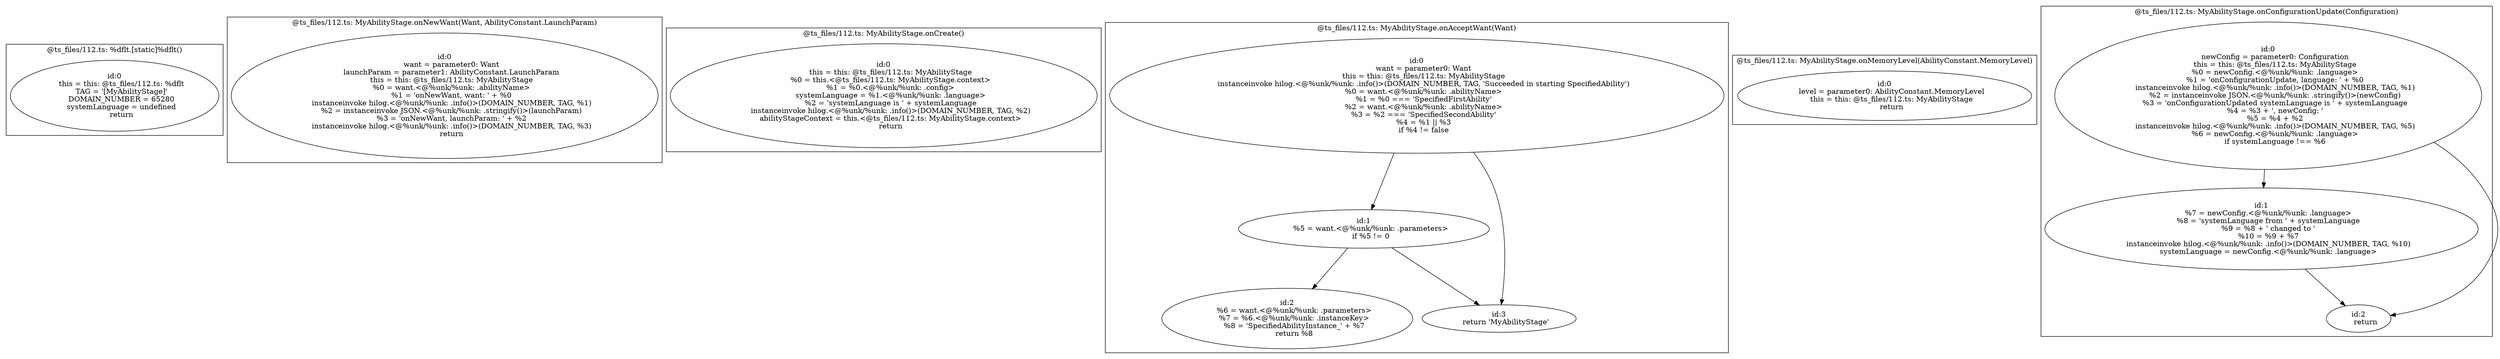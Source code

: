 digraph "112.ts" {
subgraph "cluster_@ts_files/112.ts: %dflt.[static]%dflt()" {
  label="@ts_files/112.ts: %dflt.[static]%dflt()";
  Node33680 [label="id:0
      this = this: @ts_files/112.ts: %dflt
      TAG = '[MyAbilityStage]'
      DOMAIN_NUMBER = 65280
      systemLanguage = undefined
      return"];
}
subgraph "cluster_@ts_files/112.ts: MyAbilityStage.onNewWant(Want, AbilityConstant.LaunchParam)" {
  label="@ts_files/112.ts: MyAbilityStage.onNewWant(Want, AbilityConstant.LaunchParam)";
  Node71470 [label="id:0
      want = parameter0: Want
      launchParam = parameter1: AbilityConstant.LaunchParam
      this = this: @ts_files/112.ts: MyAbilityStage
      %0 = want.<@%unk/%unk: .abilityName>
      %1 = 'onNewWant, want: ' + %0
      instanceinvoke hilog.<@%unk/%unk: .info()>(DOMAIN_NUMBER, TAG, %1)
      %2 = instanceinvoke JSON.<@%unk/%unk: .stringify()>(launchParam)
      %3 = 'onNewWant, launchParam: ' + %2
      instanceinvoke hilog.<@%unk/%unk: .info()>(DOMAIN_NUMBER, TAG, %3)
      return"];
}
subgraph "cluster_@ts_files/112.ts: MyAbilityStage.onCreate()" {
  label="@ts_files/112.ts: MyAbilityStage.onCreate()";
  Node38430 [label="id:0
      this = this: @ts_files/112.ts: MyAbilityStage
      %0 = this.<@ts_files/112.ts: MyAbilityStage.context>
      %1 = %0.<@%unk/%unk: .config>
      systemLanguage = %1.<@%unk/%unk: .language>
      %2 = 'systemLanguage is ' + systemLanguage
      instanceinvoke hilog.<@%unk/%unk: .info()>(DOMAIN_NUMBER, TAG, %2)
      abilityStageContext = this.<@ts_files/112.ts: MyAbilityStage.context>
      return"];
}
subgraph "cluster_@ts_files/112.ts: MyAbilityStage.onAcceptWant(Want)" {
  label="@ts_files/112.ts: MyAbilityStage.onAcceptWant(Want)";
  Node46590 [label="id:0
      want = parameter0: Want
      this = this: @ts_files/112.ts: MyAbilityStage
      instanceinvoke hilog.<@%unk/%unk: .info()>(DOMAIN_NUMBER, TAG, 'Succeeded in starting SpecifiedAbility')
      %0 = want.<@%unk/%unk: .abilityName>
      %1 = %0 === 'SpecifiedFirstAbility'
      %2 = want.<@%unk/%unk: .abilityName>
      %3 = %2 === 'SpecifiedSecondAbility'
      %4 = %1 || %3
      if %4 != false"];
  Node46591 [label="id:1
      %5 = want.<@%unk/%unk: .parameters>
      if %5 != 0"];
  Node46592 [label="id:2
      %6 = want.<@%unk/%unk: .parameters>
      %7 = %6.<@%unk/%unk: .instanceKey>
      %8 = 'SpecifiedAbilityInstance_' + %7
      return %8"];
  Node46593 [label="id:3
      return 'MyAbilityStage'"];
  Node46590 -> Node46591;
  Node46590 -> Node46593;
  Node46591 -> Node46592;
  Node46591 -> Node46593;
}
subgraph "cluster_@ts_files/112.ts: MyAbilityStage.onMemoryLevel(AbilityConstant.MemoryLevel)" {
  label="@ts_files/112.ts: MyAbilityStage.onMemoryLevel(AbilityConstant.MemoryLevel)";
  Node71270 [label="id:0
      level = parameter0: AbilityConstant.MemoryLevel
      this = this: @ts_files/112.ts: MyAbilityStage
      return"];
}
subgraph "cluster_@ts_files/112.ts: MyAbilityStage.onConfigurationUpdate(Configuration)" {
  label="@ts_files/112.ts: MyAbilityStage.onConfigurationUpdate(Configuration)";
  Node65940 [label="id:0
      newConfig = parameter0: Configuration
      this = this: @ts_files/112.ts: MyAbilityStage
      %0 = newConfig.<@%unk/%unk: .language>
      %1 = 'onConfigurationUpdate, language: ' + %0
      instanceinvoke hilog.<@%unk/%unk: .info()>(DOMAIN_NUMBER, TAG, %1)
      %2 = instanceinvoke JSON.<@%unk/%unk: .stringify()>(newConfig)
      %3 = 'onConfigurationUpdated systemLanguage is ' + systemLanguage
      %4 = %3 + ', newConfig: '
      %5 = %4 + %2
      instanceinvoke hilog.<@%unk/%unk: .info()>(DOMAIN_NUMBER, TAG, %5)
      %6 = newConfig.<@%unk/%unk: .language>
      if systemLanguage !== %6"];
  Node65941 [label="id:1
      %7 = newConfig.<@%unk/%unk: .language>
      %8 = 'systemLanguage from ' + systemLanguage
      %9 = %8 + ' changed to '
      %10 = %9 + %7
      instanceinvoke hilog.<@%unk/%unk: .info()>(DOMAIN_NUMBER, TAG, %10)
      systemLanguage = newConfig.<@%unk/%unk: .language>"];
  Node65942 [label="id:2
      return"];
  Node65940 -> Node65941;
  Node65940 -> Node65942;
  Node65941 -> Node65942;
}
}
